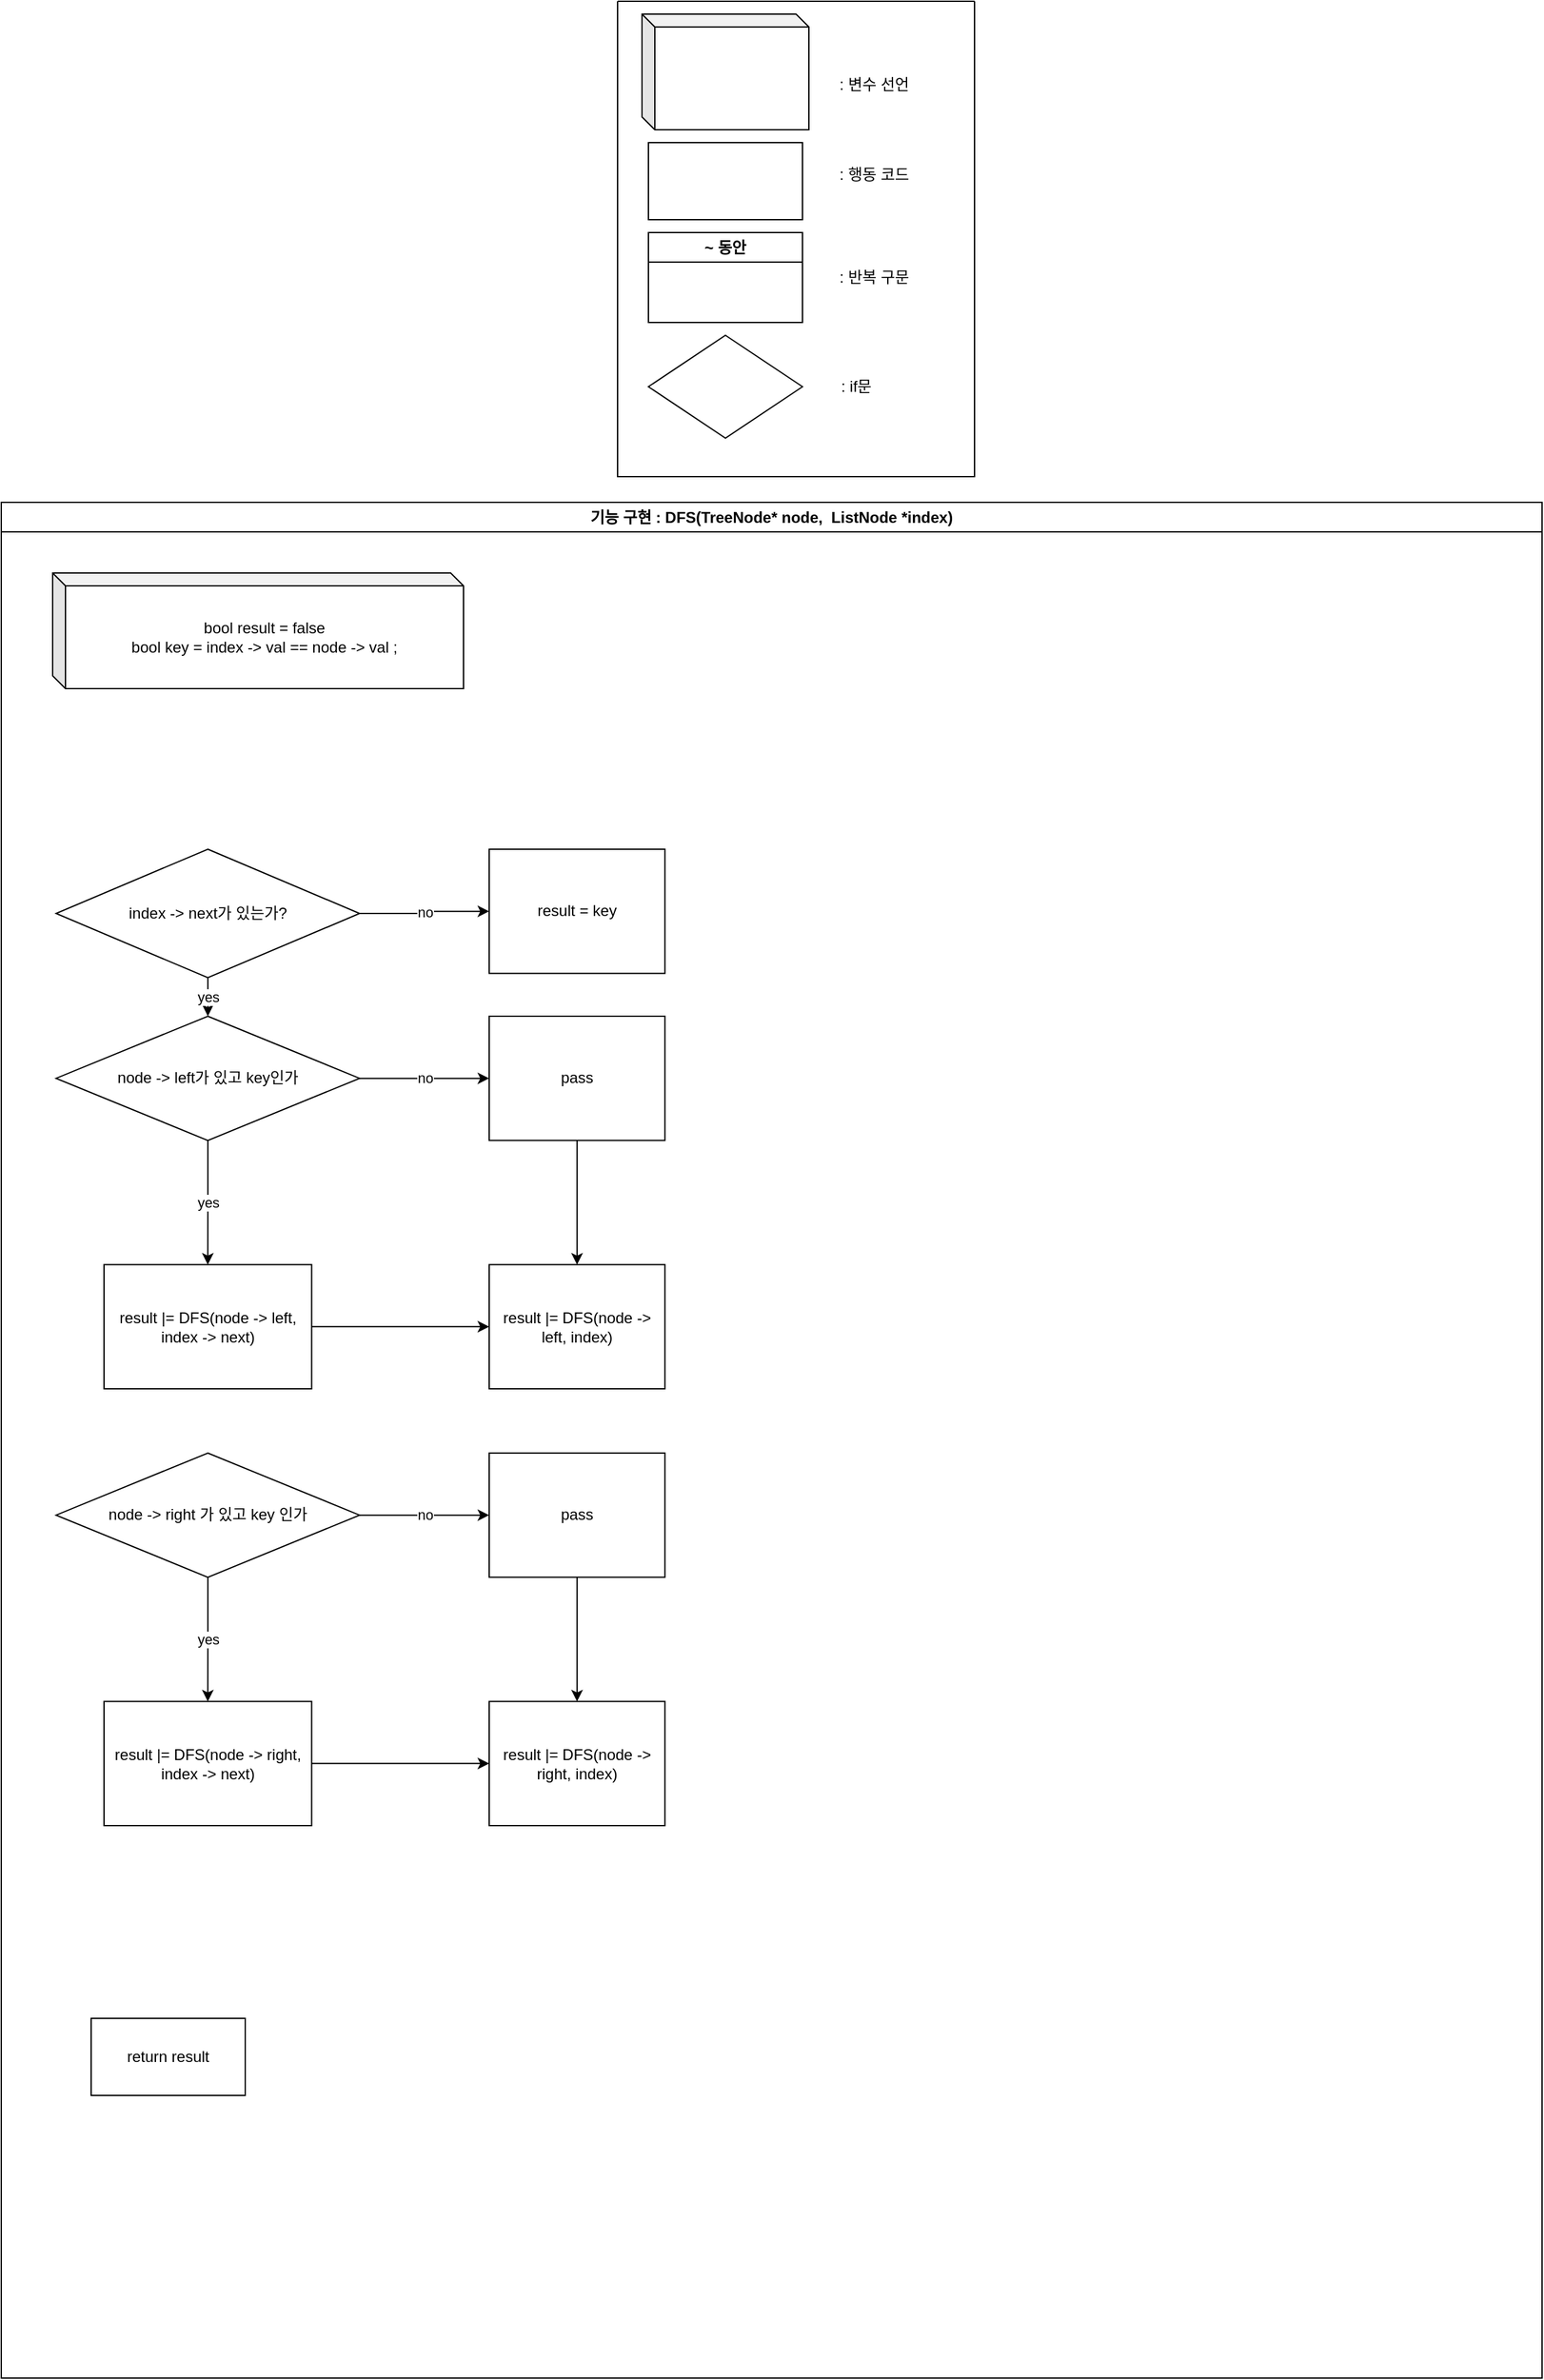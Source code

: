 <mxfile version="22.1.16" type="device">
  <diagram name="페이지-1" id="1SsHNs5dlSnGFZ3at6tF">
    <mxGraphModel dx="1180" dy="713" grid="1" gridSize="10" guides="1" tooltips="1" connect="1" arrows="1" fold="1" page="1" pageScale="1" pageWidth="827" pageHeight="1169" math="0" shadow="0">
      <root>
        <mxCell id="0" />
        <mxCell id="1" parent="0" />
        <mxCell id="xs2GR5cePF76So6hoGbV-1" value="" style="swimlane;startSize=0;" vertex="1" parent="1">
          <mxGeometry x="530" y="70" width="278" height="370" as="geometry" />
        </mxCell>
        <mxCell id="xs2GR5cePF76So6hoGbV-2" value=": 변수 선언" style="text;html=1;align=center;verticalAlign=middle;whiteSpace=wrap;rounded=0;" vertex="1" parent="xs2GR5cePF76So6hoGbV-1">
          <mxGeometry x="170" y="50" width="60" height="30" as="geometry" />
        </mxCell>
        <mxCell id="xs2GR5cePF76So6hoGbV-3" value="" style="rounded=0;whiteSpace=wrap;html=1;" vertex="1" parent="xs2GR5cePF76So6hoGbV-1">
          <mxGeometry x="24" y="110" width="120" height="60" as="geometry" />
        </mxCell>
        <mxCell id="xs2GR5cePF76So6hoGbV-4" value=": 행동 코드" style="text;html=1;align=center;verticalAlign=middle;whiteSpace=wrap;rounded=0;" vertex="1" parent="xs2GR5cePF76So6hoGbV-1">
          <mxGeometry x="170" y="120" width="60" height="30" as="geometry" />
        </mxCell>
        <mxCell id="xs2GR5cePF76So6hoGbV-5" value="~ 동안" style="swimlane;whiteSpace=wrap;html=1;" vertex="1" parent="xs2GR5cePF76So6hoGbV-1">
          <mxGeometry x="24" y="180" width="120" height="70" as="geometry" />
        </mxCell>
        <mxCell id="xs2GR5cePF76So6hoGbV-6" value=": 반복 구문" style="text;html=1;align=center;verticalAlign=middle;whiteSpace=wrap;rounded=0;" vertex="1" parent="xs2GR5cePF76So6hoGbV-1">
          <mxGeometry x="170" y="200" width="60" height="30" as="geometry" />
        </mxCell>
        <mxCell id="xs2GR5cePF76So6hoGbV-7" value="" style="rhombus;whiteSpace=wrap;html=1;" vertex="1" parent="xs2GR5cePF76So6hoGbV-1">
          <mxGeometry x="24" y="260" width="120" height="80" as="geometry" />
        </mxCell>
        <mxCell id="xs2GR5cePF76So6hoGbV-8" value=": if문" style="text;html=1;align=center;verticalAlign=middle;whiteSpace=wrap;rounded=0;" vertex="1" parent="xs2GR5cePF76So6hoGbV-1">
          <mxGeometry x="156" y="285" width="60" height="30" as="geometry" />
        </mxCell>
        <mxCell id="xs2GR5cePF76So6hoGbV-9" value="" style="shape=cube;whiteSpace=wrap;html=1;boundedLbl=1;backgroundOutline=1;darkOpacity=0.05;darkOpacity2=0.1;size=10;" vertex="1" parent="xs2GR5cePF76So6hoGbV-1">
          <mxGeometry x="19" y="10" width="130" height="90" as="geometry" />
        </mxCell>
        <mxCell id="xs2GR5cePF76So6hoGbV-10" value="기능 구현 : DFS(TreeNode* node,&amp;nbsp; ListNode *index&lt;span style=&quot;background-color: initial;&quot;&gt;)&lt;/span&gt;" style="swimlane;whiteSpace=wrap;html=1;" vertex="1" parent="1">
          <mxGeometry x="50" y="460" width="1200" height="1460" as="geometry" />
        </mxCell>
        <mxCell id="xs2GR5cePF76So6hoGbV-14" value="bool result = false&lt;br&gt;bool key = index -&amp;gt; val == node -&amp;gt; val ;" style="shape=cube;whiteSpace=wrap;html=1;boundedLbl=1;backgroundOutline=1;darkOpacity=0.05;darkOpacity2=0.1;size=10;" vertex="1" parent="xs2GR5cePF76So6hoGbV-10">
          <mxGeometry x="40" y="55" width="320" height="90" as="geometry" />
        </mxCell>
        <mxCell id="xs2GR5cePF76So6hoGbV-17" value="" style="group" vertex="1" connectable="0" parent="xs2GR5cePF76So6hoGbV-10">
          <mxGeometry x="80" y="270" width="738.85" height="760.003" as="geometry" />
        </mxCell>
        <mxCell id="xs2GR5cePF76So6hoGbV-18" value="index -&amp;gt; next가 있는가?" style="rhombus;whiteSpace=wrap;html=1;" vertex="1" parent="xs2GR5cePF76So6hoGbV-17">
          <mxGeometry x="-37.32" width="236.37" height="100" as="geometry" />
        </mxCell>
        <mxCell id="xs2GR5cePF76So6hoGbV-20" value="yes" style="edgeStyle=orthogonalEdgeStyle;rounded=0;orthogonalLoop=1;jettySize=auto;html=1;" edge="1" parent="xs2GR5cePF76So6hoGbV-17" source="xs2GR5cePF76So6hoGbV-18" target="xs2GR5cePF76So6hoGbV-30">
          <mxGeometry relative="1" as="geometry">
            <mxPoint x="80.9" y="193.333" as="targetPoint" />
          </mxGeometry>
        </mxCell>
        <mxCell id="xs2GR5cePF76So6hoGbV-21" value="result = key" style="whiteSpace=wrap;html=1;rounded=0;" vertex="1" parent="xs2GR5cePF76So6hoGbV-17">
          <mxGeometry x="300.003" width="136.847" height="96.667" as="geometry" />
        </mxCell>
        <mxCell id="xs2GR5cePF76So6hoGbV-22" value="no" style="edgeStyle=orthogonalEdgeStyle;rounded=0;orthogonalLoop=1;jettySize=auto;html=1;" edge="1" parent="xs2GR5cePF76So6hoGbV-17" source="xs2GR5cePF76So6hoGbV-18" target="xs2GR5cePF76So6hoGbV-21">
          <mxGeometry relative="1" as="geometry" />
        </mxCell>
        <mxCell id="xs2GR5cePF76So6hoGbV-29" value="" style="group" vertex="1" connectable="0" parent="xs2GR5cePF76So6hoGbV-17">
          <mxGeometry y="130" width="436.85" height="290" as="geometry" />
        </mxCell>
        <mxCell id="xs2GR5cePF76So6hoGbV-30" value="node -&amp;gt; left가 있고 key인가" style="rhombus;whiteSpace=wrap;html=1;" vertex="1" parent="xs2GR5cePF76So6hoGbV-29">
          <mxGeometry x="-37.322" width="236.373" height="96.667" as="geometry" />
        </mxCell>
        <mxCell id="xs2GR5cePF76So6hoGbV-52" style="edgeStyle=orthogonalEdgeStyle;rounded=0;orthogonalLoop=1;jettySize=auto;html=1;" edge="1" parent="xs2GR5cePF76So6hoGbV-29" source="xs2GR5cePF76So6hoGbV-31" target="xs2GR5cePF76So6hoGbV-50">
          <mxGeometry relative="1" as="geometry" />
        </mxCell>
        <mxCell id="xs2GR5cePF76So6hoGbV-31" value="result |= DFS(node -&amp;gt; left, index -&amp;gt; next)" style="whiteSpace=wrap;html=1;rounded=0;" vertex="1" parent="xs2GR5cePF76So6hoGbV-29">
          <mxGeometry y="193.333" width="161.729" height="96.667" as="geometry" />
        </mxCell>
        <mxCell id="xs2GR5cePF76So6hoGbV-32" value="yes" style="edgeStyle=orthogonalEdgeStyle;rounded=0;orthogonalLoop=1;jettySize=auto;html=1;" edge="1" parent="xs2GR5cePF76So6hoGbV-29" source="xs2GR5cePF76So6hoGbV-30" target="xs2GR5cePF76So6hoGbV-31">
          <mxGeometry relative="1" as="geometry" />
        </mxCell>
        <mxCell id="xs2GR5cePF76So6hoGbV-33" value="pass" style="whiteSpace=wrap;html=1;rounded=0;" vertex="1" parent="xs2GR5cePF76So6hoGbV-29">
          <mxGeometry x="300.003" width="136.847" height="96.667" as="geometry" />
        </mxCell>
        <mxCell id="xs2GR5cePF76So6hoGbV-34" value="no" style="edgeStyle=orthogonalEdgeStyle;rounded=0;orthogonalLoop=1;jettySize=auto;html=1;" edge="1" parent="xs2GR5cePF76So6hoGbV-29" source="xs2GR5cePF76So6hoGbV-30" target="xs2GR5cePF76So6hoGbV-33">
          <mxGeometry relative="1" as="geometry" />
        </mxCell>
        <mxCell id="xs2GR5cePF76So6hoGbV-50" value="result |= DFS(node -&amp;gt; left, index)" style="whiteSpace=wrap;html=1;rounded=0;" vertex="1" parent="xs2GR5cePF76So6hoGbV-29">
          <mxGeometry x="300.003" y="193.337" width="136.847" height="96.667" as="geometry" />
        </mxCell>
        <mxCell id="xs2GR5cePF76So6hoGbV-51" value="" style="edgeStyle=orthogonalEdgeStyle;rounded=0;orthogonalLoop=1;jettySize=auto;html=1;" edge="1" parent="xs2GR5cePF76So6hoGbV-29" source="xs2GR5cePF76So6hoGbV-33" target="xs2GR5cePF76So6hoGbV-50">
          <mxGeometry relative="1" as="geometry" />
        </mxCell>
        <mxCell id="xs2GR5cePF76So6hoGbV-41" value="" style="group" vertex="1" connectable="0" parent="xs2GR5cePF76So6hoGbV-17">
          <mxGeometry y="470" width="436.85" height="290.003" as="geometry" />
        </mxCell>
        <mxCell id="xs2GR5cePF76So6hoGbV-42" value="node -&amp;gt; right 가 있고 key 인가" style="rhombus;whiteSpace=wrap;html=1;" vertex="1" parent="xs2GR5cePF76So6hoGbV-41">
          <mxGeometry x="-37.322" width="236.373" height="96.667" as="geometry" />
        </mxCell>
        <mxCell id="xs2GR5cePF76So6hoGbV-57" style="edgeStyle=orthogonalEdgeStyle;rounded=0;orthogonalLoop=1;jettySize=auto;html=1;" edge="1" parent="xs2GR5cePF76So6hoGbV-41" source="xs2GR5cePF76So6hoGbV-43" target="xs2GR5cePF76So6hoGbV-53">
          <mxGeometry relative="1" as="geometry" />
        </mxCell>
        <mxCell id="xs2GR5cePF76So6hoGbV-43" value="result |= DFS(node -&amp;gt; right, index -&amp;gt; next)" style="whiteSpace=wrap;html=1;rounded=0;" vertex="1" parent="xs2GR5cePF76So6hoGbV-41">
          <mxGeometry y="193.333" width="161.729" height="96.667" as="geometry" />
        </mxCell>
        <mxCell id="xs2GR5cePF76So6hoGbV-44" value="yes" style="edgeStyle=orthogonalEdgeStyle;rounded=0;orthogonalLoop=1;jettySize=auto;html=1;" edge="1" parent="xs2GR5cePF76So6hoGbV-41" source="xs2GR5cePF76So6hoGbV-42" target="xs2GR5cePF76So6hoGbV-43">
          <mxGeometry relative="1" as="geometry" />
        </mxCell>
        <mxCell id="xs2GR5cePF76So6hoGbV-54" value="" style="edgeStyle=orthogonalEdgeStyle;rounded=0;orthogonalLoop=1;jettySize=auto;html=1;" edge="1" parent="xs2GR5cePF76So6hoGbV-41" source="xs2GR5cePF76So6hoGbV-45" target="xs2GR5cePF76So6hoGbV-53">
          <mxGeometry relative="1" as="geometry" />
        </mxCell>
        <mxCell id="xs2GR5cePF76So6hoGbV-45" value="pass" style="whiteSpace=wrap;html=1;rounded=0;" vertex="1" parent="xs2GR5cePF76So6hoGbV-41">
          <mxGeometry x="300.003" width="136.847" height="96.667" as="geometry" />
        </mxCell>
        <mxCell id="xs2GR5cePF76So6hoGbV-46" value="no" style="edgeStyle=orthogonalEdgeStyle;rounded=0;orthogonalLoop=1;jettySize=auto;html=1;" edge="1" parent="xs2GR5cePF76So6hoGbV-41" source="xs2GR5cePF76So6hoGbV-42" target="xs2GR5cePF76So6hoGbV-45">
          <mxGeometry relative="1" as="geometry" />
        </mxCell>
        <mxCell id="xs2GR5cePF76So6hoGbV-53" value="result |= DFS(node -&amp;gt; right, index)" style="whiteSpace=wrap;html=1;rounded=0;" vertex="1" parent="xs2GR5cePF76So6hoGbV-41">
          <mxGeometry x="300.003" y="193.337" width="136.847" height="96.667" as="geometry" />
        </mxCell>
        <mxCell id="xs2GR5cePF76So6hoGbV-48" value="return result" style="rounded=0;whiteSpace=wrap;html=1;" vertex="1" parent="1">
          <mxGeometry x="120" y="1640" width="120" height="60" as="geometry" />
        </mxCell>
      </root>
    </mxGraphModel>
  </diagram>
</mxfile>
